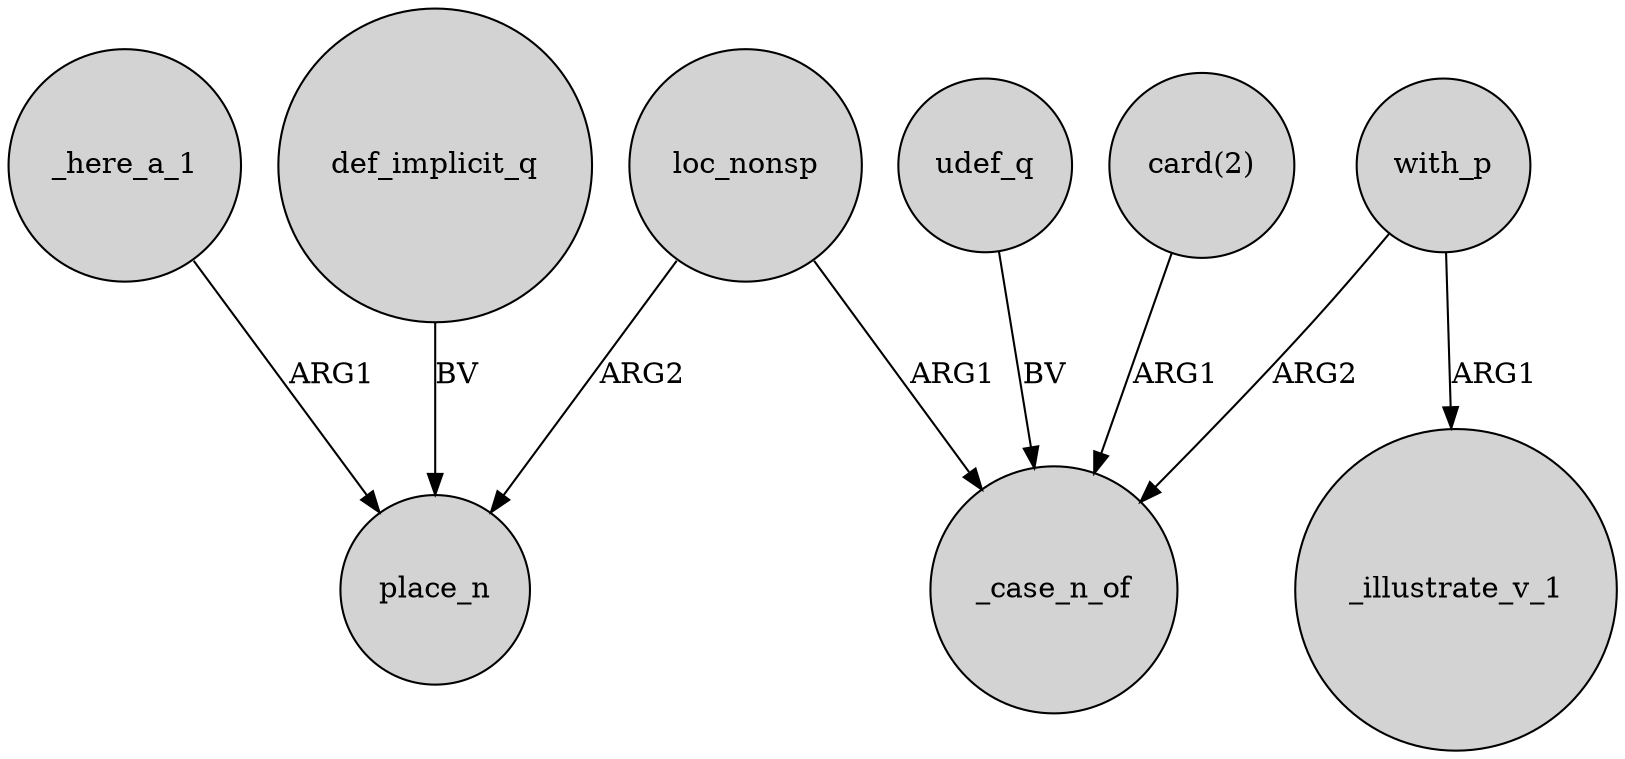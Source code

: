 digraph {
	node [shape=circle style=filled]
	udef_q -> _case_n_of [label=BV]
	loc_nonsp -> place_n [label=ARG2]
	_here_a_1 -> place_n [label=ARG1]
	def_implicit_q -> place_n [label=BV]
	"card(2)" -> _case_n_of [label=ARG1]
	with_p -> _illustrate_v_1 [label=ARG1]
	with_p -> _case_n_of [label=ARG2]
	loc_nonsp -> _case_n_of [label=ARG1]
}
